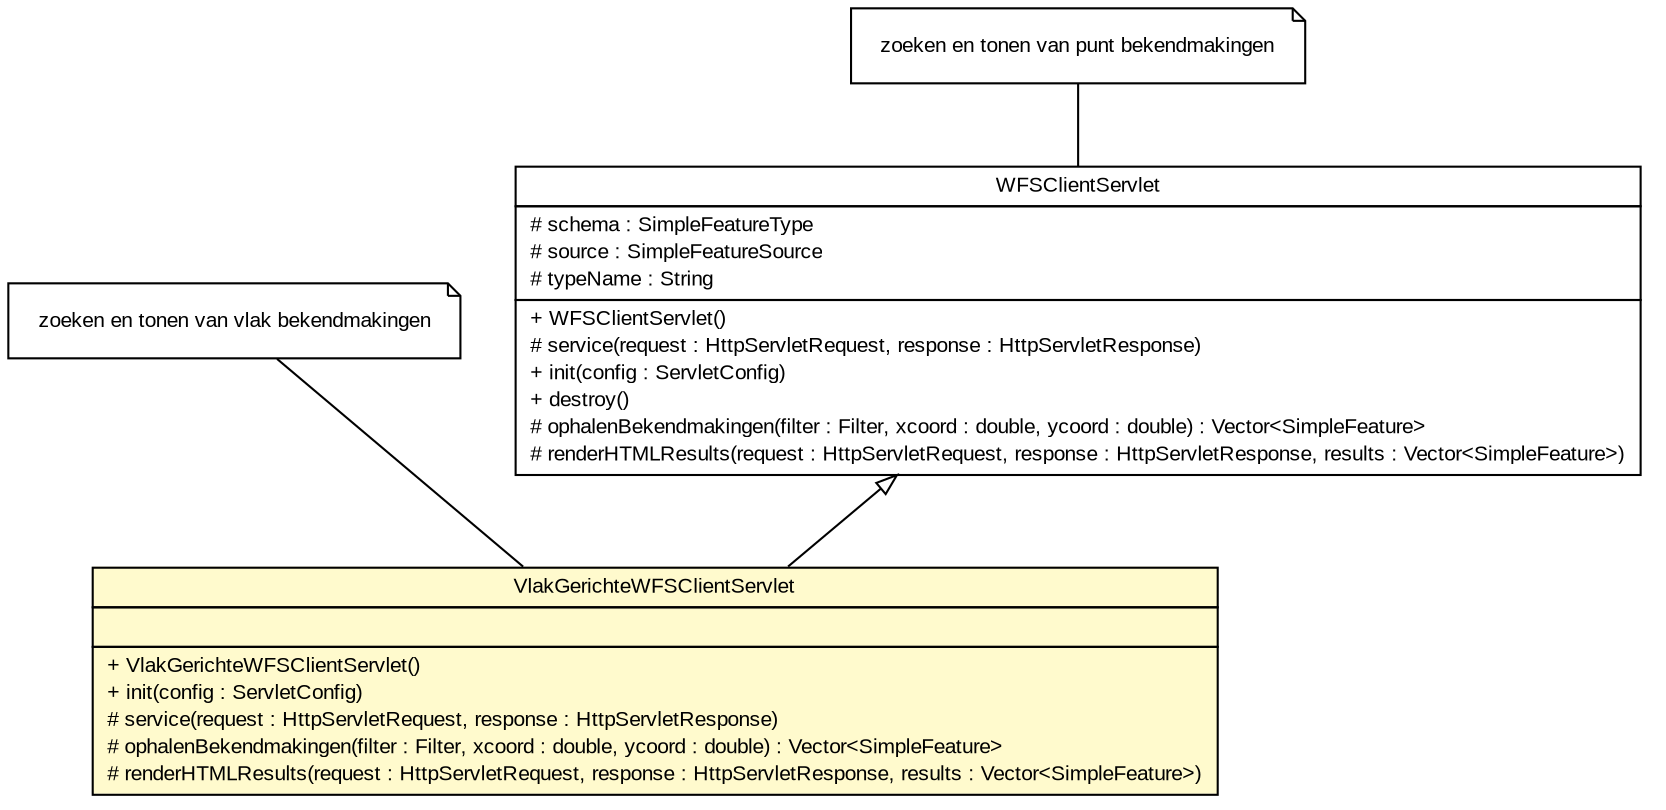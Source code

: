 #!/usr/local/bin/dot
#
# Class diagram 
# Generated by UMLGraph version 5.3 (http://www.umlgraph.org/)
#

digraph G {
	edge [fontname="arial",fontsize=10,labelfontname="arial",labelfontsize=10];
	node [fontname="arial",fontsize=10,shape=plaintext];
	nodesep=0.25;
	ranksep=0.5;
	// nl.geozet.wfs.WFSClientServlet
	c372 [label=<<table title="nl.geozet.wfs.WFSClientServlet" border="0" cellborder="1" cellspacing="0" cellpadding="2" port="p" href="./WFSClientServlet.html">
		<tr><td><table border="0" cellspacing="0" cellpadding="1">
<tr><td align="center" balign="center"> WFSClientServlet </td></tr>
		</table></td></tr>
		<tr><td><table border="0" cellspacing="0" cellpadding="1">
<tr><td align="left" balign="left"> # schema : SimpleFeatureType </td></tr>
<tr><td align="left" balign="left"> # source : SimpleFeatureSource </td></tr>
<tr><td align="left" balign="left"> # typeName : String </td></tr>
		</table></td></tr>
		<tr><td><table border="0" cellspacing="0" cellpadding="1">
<tr><td align="left" balign="left"> + WFSClientServlet() </td></tr>
<tr><td align="left" balign="left"> # service(request : HttpServletRequest, response : HttpServletResponse) </td></tr>
<tr><td align="left" balign="left"> + init(config : ServletConfig) </td></tr>
<tr><td align="left" balign="left"> + destroy() </td></tr>
<tr><td align="left" balign="left"> # ophalenBekendmakingen(filter : Filter, xcoord : double, ycoord : double) : Vector&lt;SimpleFeature&gt; </td></tr>
<tr><td align="left" balign="left"> # renderHTMLResults(request : HttpServletRequest, response : HttpServletResponse, results : Vector&lt;SimpleFeature&gt;) </td></tr>
		</table></td></tr>
		</table>>, fontname="arial", fontcolor="black", fontsize=10.0];
	// Note annotation
	n0cc372 [label=<<table title="nl.geozet.wfs.WFSClientServlet" border="0" cellborder="0" cellspacing="0" cellpadding="2" port="p" href="./WFSClientServlet.html">
		<tr><td><table border="0" cellspacing="0" cellpadding="1">
<tr><td align="left" balign="left"> zoeken en tonen van punt bekendmakingen </td></tr>
		</table></td></tr>
		</table>>, fontname="arial", fontcolor="black", fontsize=10.0, shape=note];
	n0cc372 -> c372:p[arrowhead=none];
	// nl.geozet.wfs.VlakGerichteWFSClientServlet
	c373 [label=<<table title="nl.geozet.wfs.VlakGerichteWFSClientServlet" border="0" cellborder="1" cellspacing="0" cellpadding="2" port="p" bgcolor="lemonChiffon" href="./VlakGerichteWFSClientServlet.html">
		<tr><td><table border="0" cellspacing="0" cellpadding="1">
<tr><td align="center" balign="center"> VlakGerichteWFSClientServlet </td></tr>
		</table></td></tr>
		<tr><td><table border="0" cellspacing="0" cellpadding="1">
<tr><td align="left" balign="left">  </td></tr>
		</table></td></tr>
		<tr><td><table border="0" cellspacing="0" cellpadding="1">
<tr><td align="left" balign="left"> + VlakGerichteWFSClientServlet() </td></tr>
<tr><td align="left" balign="left"> + init(config : ServletConfig) </td></tr>
<tr><td align="left" balign="left"> # service(request : HttpServletRequest, response : HttpServletResponse) </td></tr>
<tr><td align="left" balign="left"> # ophalenBekendmakingen(filter : Filter, xcoord : double, ycoord : double) : Vector&lt;SimpleFeature&gt; </td></tr>
<tr><td align="left" balign="left"> # renderHTMLResults(request : HttpServletRequest, response : HttpServletResponse, results : Vector&lt;SimpleFeature&gt;) </td></tr>
		</table></td></tr>
		</table>>, fontname="arial", fontcolor="black", fontsize=10.0];
	// Note annotation
	n0cc373 [label=<<table title="nl.geozet.wfs.VlakGerichteWFSClientServlet" border="0" cellborder="0" cellspacing="0" cellpadding="2" port="p" href="./VlakGerichteWFSClientServlet.html">
		<tr><td><table border="0" cellspacing="0" cellpadding="1">
<tr><td align="left" balign="left"> zoeken en tonen van vlak bekendmakingen </td></tr>
		</table></td></tr>
		</table>>, fontname="arial", fontcolor="black", fontsize=10.0, shape=note];
	n0cc373 -> c373:p[arrowhead=none];
	//nl.geozet.wfs.VlakGerichteWFSClientServlet extends nl.geozet.wfs.WFSClientServlet
	c372:p -> c373:p [dir=back,arrowtail=empty];
}


